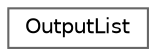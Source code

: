 digraph "Graphical Class Hierarchy"
{
 // INTERACTIVE_SVG=YES
 // LATEX_PDF_SIZE
  bgcolor="transparent";
  edge [fontname=Helvetica,fontsize=10,labelfontname=Helvetica,labelfontsize=10];
  node [fontname=Helvetica,fontsize=10,shape=box,height=0.2,width=0.4];
  rankdir="LR";
  Node0 [label="OutputList",height=0.2,width=0.4,color="grey40", fillcolor="white", style="filled",URL="$df/dc8/class_output_list.html",tooltip="Class representing a list of output generators that are written to in parallel."];
}

